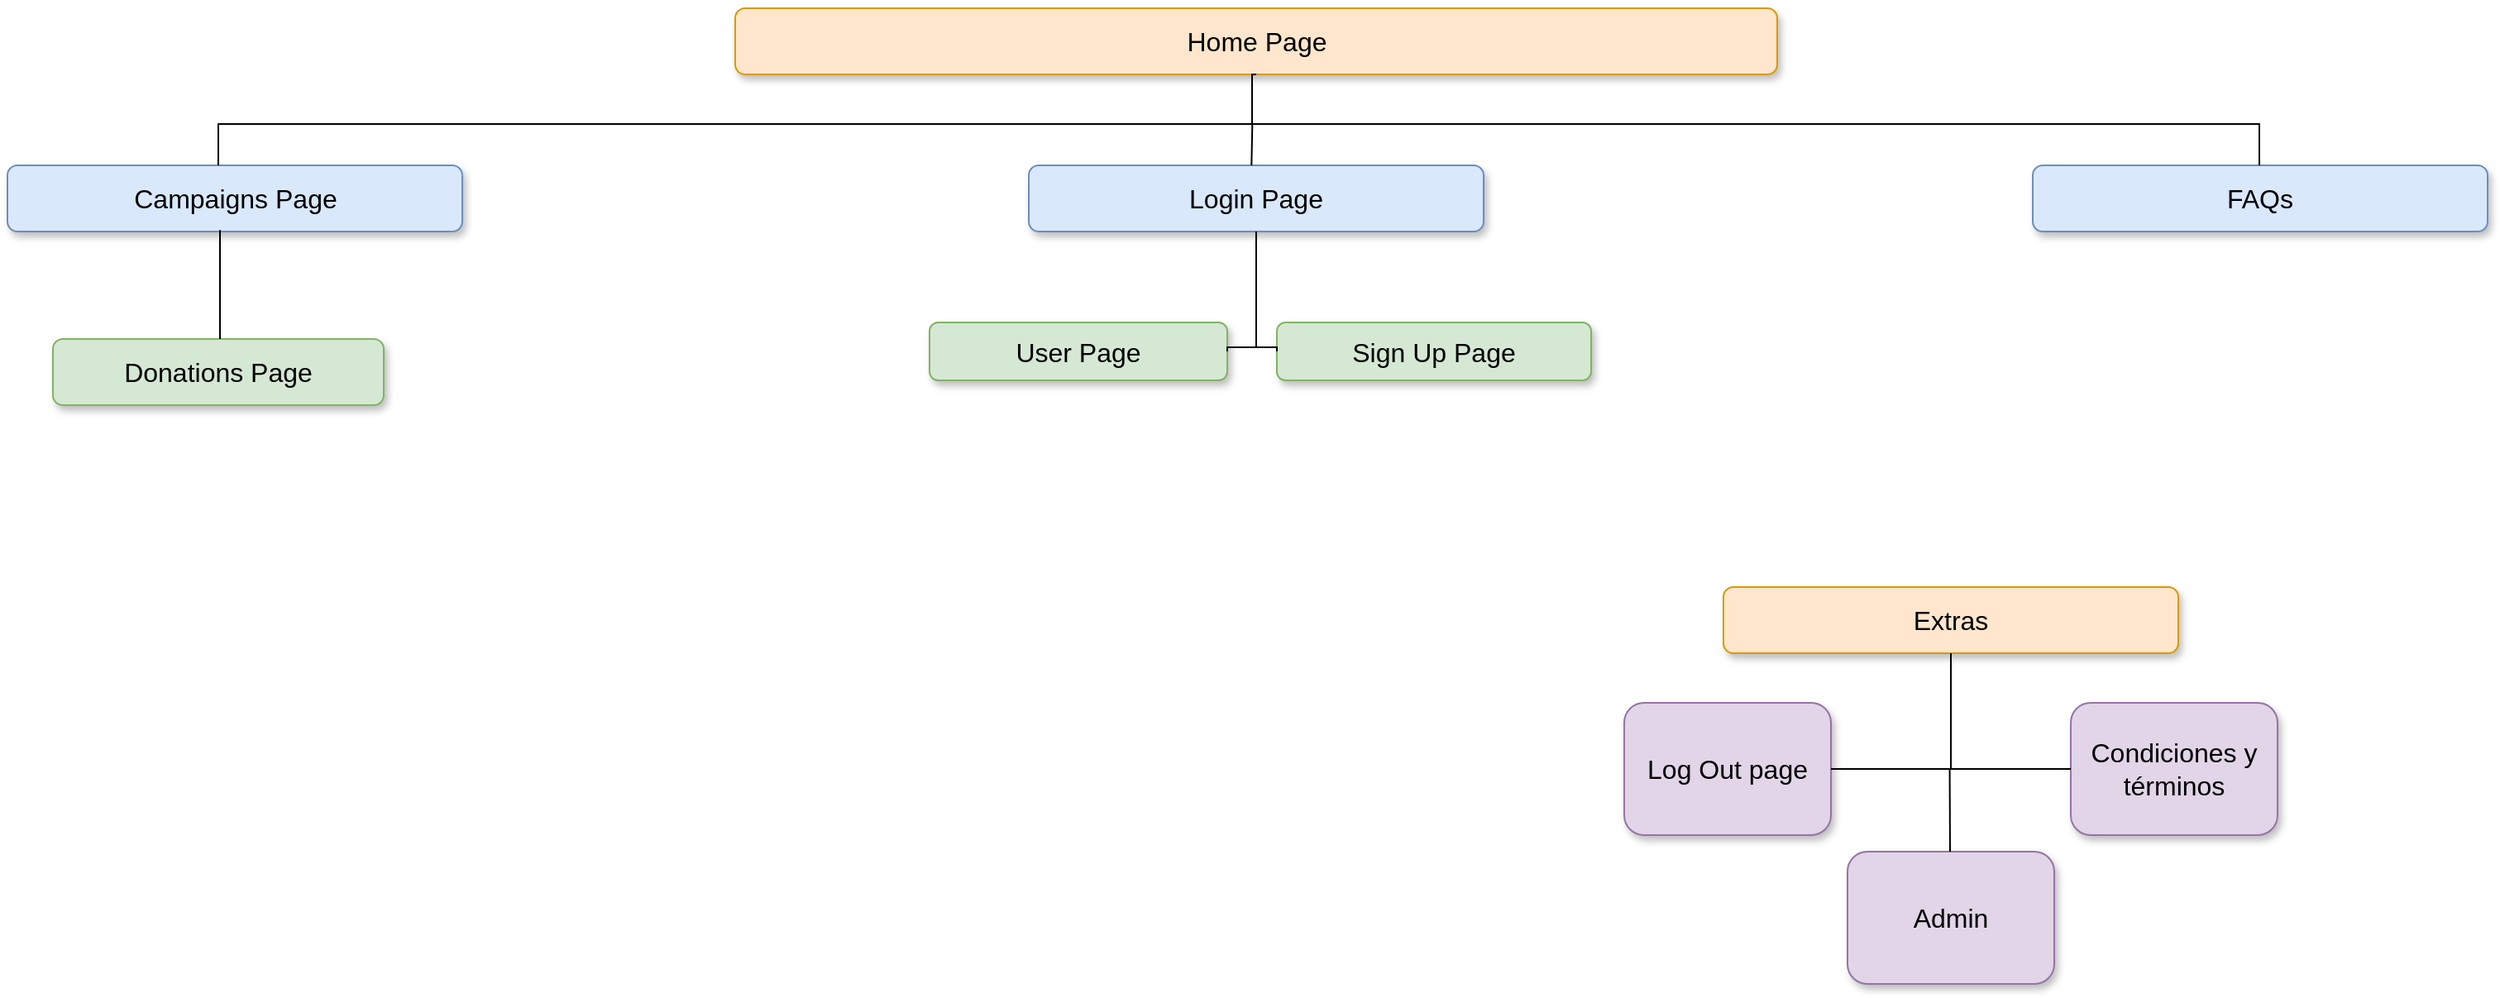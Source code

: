 <mxfile version="14.4.3" type="device"><diagram name="Page-1" id="b98fa263-6416-c6ec-5b7d-78bf54ef71d0"><mxGraphModel dx="1217" dy="706" grid="1" gridSize="10" guides="1" tooltips="1" connect="1" arrows="1" fold="1" page="1" pageScale="1.5" pageWidth="1169" pageHeight="826" background="#ffffff" math="0" shadow="0"><root><mxCell id="0" style=";html=1;"/><mxCell id="1" style=";html=1;" parent="0"/><mxCell id="303ed1de8c2c98b4-4" value="Home Page" style="whiteSpace=wrap;html=1;rounded=1;shadow=1;strokeWidth=1;fontSize=16;align=center;fillColor=#ffe6cc;strokeColor=#d79b00;" parent="1" vertex="1"><mxGeometry x="572.5" y="320" width="630" height="40" as="geometry"/></mxCell><mxCell id="303ed1de8c2c98b4-6" value="Login Page" style="whiteSpace=wrap;html=1;rounded=1;shadow=1;strokeWidth=1;fontSize=16;align=center;fillColor=#dae8fc;strokeColor=#6c8ebf;" parent="1" vertex="1"><mxGeometry x="750" y="415" width="275" height="40" as="geometry"/></mxCell><mxCell id="303ed1de8c2c98b4-7" value="Campaigns Page" style="whiteSpace=wrap;html=1;rounded=1;shadow=1;strokeWidth=1;fontSize=16;align=center;fillColor=#dae8fc;strokeColor=#6c8ebf;" parent="1" vertex="1"><mxGeometry x="132.5" y="415" width="275" height="40" as="geometry"/></mxCell><mxCell id="303ed1de8c2c98b4-9" value="FAQs" style="whiteSpace=wrap;html=1;rounded=1;shadow=1;strokeWidth=1;fontSize=16;align=center;fillColor=#dae8fc;strokeColor=#6c8ebf;" parent="1" vertex="1"><mxGeometry x="1357" y="415" width="275" height="40" as="geometry"/></mxCell><mxCell id="303ed1de8c2c98b4-13" value="User Page" style="whiteSpace=wrap;html=1;rounded=1;shadow=1;strokeWidth=1;fontSize=16;align=center;fillColor=#d5e8d4;strokeColor=#82b366;" parent="1" vertex="1"><mxGeometry x="690" y="510" width="180" height="35" as="geometry"/></mxCell><mxCell id="303ed1de8c2c98b4-14" value="&lt;span&gt;Sign Up Page&lt;/span&gt;" style="whiteSpace=wrap;html=1;rounded=1;shadow=1;strokeWidth=1;fontSize=16;align=center;fillColor=#d5e8d4;strokeColor=#82b366;" parent="1" vertex="1"><mxGeometry x="900" y="510" width="190" height="35" as="geometry"/></mxCell><mxCell id="303ed1de8c2c98b4-82" style="edgeStyle=orthogonalEdgeStyle;html=1;startSize=6;endFill=0;endSize=6;strokeWidth=1;fontSize=16;rounded=0;endArrow=none;exitX=0.5;exitY=1;" parent="1" source="303ed1de8c2c98b4-4" target="303ed1de8c2c98b4-7" edge="1"><mxGeometry relative="1" as="geometry"><Array as="points"><mxPoint x="885" y="390"/><mxPoint x="260" y="390"/></Array></mxGeometry></mxCell><mxCell id="303ed1de8c2c98b4-84" style="edgeStyle=orthogonalEdgeStyle;html=1;startSize=6;endFill=0;endSize=6;strokeWidth=1;fontSize=16;rounded=0;endArrow=none;" parent="1" source="303ed1de8c2c98b4-4" target="303ed1de8c2c98b4-9" edge="1"><mxGeometry relative="1" as="geometry"><Array as="points"><mxPoint x="885" y="390"/><mxPoint x="1494" y="390"/></Array></mxGeometry></mxCell><mxCell id="303ed1de8c2c98b4-92" style="edgeStyle=orthogonalEdgeStyle;html=1;startSize=6;endFill=0;endSize=6;strokeWidth=1;fontSize=16;rounded=0;endArrow=none;entryX=1;entryY=0.5;" parent="1" source="303ed1de8c2c98b4-6" target="303ed1de8c2c98b4-13" edge="1"><mxGeometry relative="1" as="geometry"><Array as="points"><mxPoint x="887" y="525"/></Array></mxGeometry></mxCell><mxCell id="303ed1de8c2c98b4-96" style="edgeStyle=orthogonalEdgeStyle;html=1;startSize=6;endFill=0;endSize=6;strokeWidth=1;fontSize=16;rounded=0;endArrow=none;entryX=0;entryY=0.5;" parent="1" source="303ed1de8c2c98b4-6" target="303ed1de8c2c98b4-14" edge="1"><mxGeometry relative="1" as="geometry"><Array as="points"><mxPoint x="888" y="525"/><mxPoint x="900" y="525"/></Array></mxGeometry></mxCell><mxCell id="IoA87kcwiu5HyvBpXegc-1" value="Extras" style="whiteSpace=wrap;html=1;rounded=1;shadow=1;strokeWidth=1;fontSize=16;align=center;fillColor=#ffe6cc;strokeColor=#d79b00;" parent="1" vertex="1"><mxGeometry x="1170" y="670" width="275" height="40" as="geometry"/></mxCell><mxCell id="IoA87kcwiu5HyvBpXegc-2" value="Log Out page" style="whiteSpace=wrap;html=1;rounded=1;shadow=1;strokeWidth=1;fontSize=16;align=center;fillColor=#e1d5e7;strokeColor=#9673a6;" parent="1" vertex="1"><mxGeometry x="1110" y="740" width="125" height="80" as="geometry"/></mxCell><mxCell id="IoA87kcwiu5HyvBpXegc-3" value="Condiciones y términos" style="whiteSpace=wrap;html=1;rounded=1;shadow=1;strokeWidth=1;fontSize=16;align=center;fillColor=#e1d5e7;strokeColor=#9673a6;" parent="1" vertex="1"><mxGeometry x="1380" y="740" width="125" height="80" as="geometry"/></mxCell><mxCell id="IoA87kcwiu5HyvBpXegc-4" style="edgeStyle=orthogonalEdgeStyle;html=1;startSize=6;endFill=0;endSize=6;strokeWidth=1;fontSize=16;rounded=0;entryX=1;entryY=0.5;endArrow=none;" parent="1" source="IoA87kcwiu5HyvBpXegc-1" target="IoA87kcwiu5HyvBpXegc-2" edge="1"><mxGeometry relative="1" as="geometry"><Array as="points"><mxPoint x="1308" y="780"/></Array></mxGeometry></mxCell><mxCell id="IoA87kcwiu5HyvBpXegc-5" style="edgeStyle=orthogonalEdgeStyle;html=1;startSize=6;endFill=0;endSize=6;strokeWidth=1;fontSize=16;rounded=0;entryX=0;entryY=0.5;endArrow=none;" parent="1" source="IoA87kcwiu5HyvBpXegc-1" target="IoA87kcwiu5HyvBpXegc-3" edge="1"><mxGeometry relative="1" as="geometry"><Array as="points"><mxPoint x="1308" y="780"/></Array></mxGeometry></mxCell><mxCell id="IoA87kcwiu5HyvBpXegc-7" value="" style="endArrow=none;html=1;" parent="1" edge="1"><mxGeometry width="50" height="50" relative="1" as="geometry"><mxPoint x="884.66" y="415" as="sourcePoint"/><mxPoint x="885.16" y="390" as="targetPoint"/></mxGeometry></mxCell><mxCell id="IoA87kcwiu5HyvBpXegc-9" value="Donations Page" style="whiteSpace=wrap;html=1;rounded=1;shadow=1;strokeWidth=1;fontSize=16;align=center;fillColor=#d5e8d4;strokeColor=#82b366;" parent="1" vertex="1"><mxGeometry x="160" y="520" width="200" height="40" as="geometry"/></mxCell><mxCell id="IoA87kcwiu5HyvBpXegc-10" value="" style="endArrow=none;html=1;entryX=0.52;entryY=0.979;entryDx=0;entryDy=0;entryPerimeter=0;" parent="1" edge="1"><mxGeometry width="50" height="50" relative="1" as="geometry"><mxPoint x="261" y="520.0" as="sourcePoint"/><mxPoint x="261" y="454.16" as="targetPoint"/></mxGeometry></mxCell><mxCell id="TGbUIRxVjILUEOZTb-Hw-1" value="Admin" style="whiteSpace=wrap;html=1;rounded=1;shadow=1;strokeWidth=1;fontSize=16;align=center;fillColor=#e1d5e7;strokeColor=#9673a6;" vertex="1" parent="1"><mxGeometry x="1245" y="830" width="125" height="80" as="geometry"/></mxCell><mxCell id="TGbUIRxVjILUEOZTb-Hw-3" value="" style="endArrow=none;html=1;" edge="1" parent="1"><mxGeometry width="50" height="50" relative="1" as="geometry"><mxPoint x="1307" y="830" as="sourcePoint"/><mxPoint x="1306.79" y="780" as="targetPoint"/></mxGeometry></mxCell></root></mxGraphModel></diagram></mxfile>